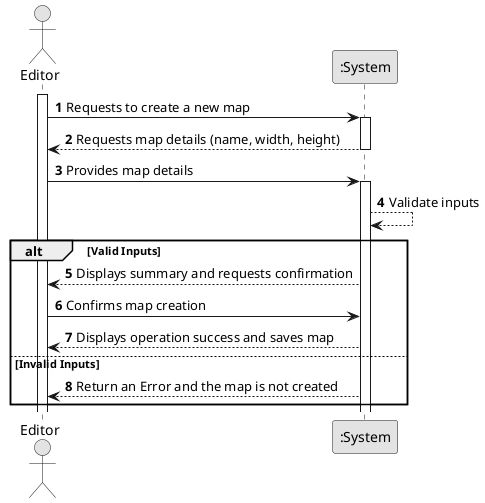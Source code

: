 @startuml

skinparam monochrome true
skinparam packageStyle rectangle
skinparam shadowing false

autonumber

actor "Editor" as Editor
participant ":System" as System

activate Editor

Editor -> System : Requests to create a new map
activate System

System --> Editor : Requests map details (name, width, height)
deactivate System

Editor -> System : Provides map details
activate System

System --> System : Validate inputs

alt Valid Inputs
    System --> Editor : Displays summary and requests confirmation
    Editor -> System : Confirms map creation
    System --> Editor : Displays operation success and saves map

else Invalid Inputs
    System --> Editor : Return an Error and the map is not created
end
@enduml
